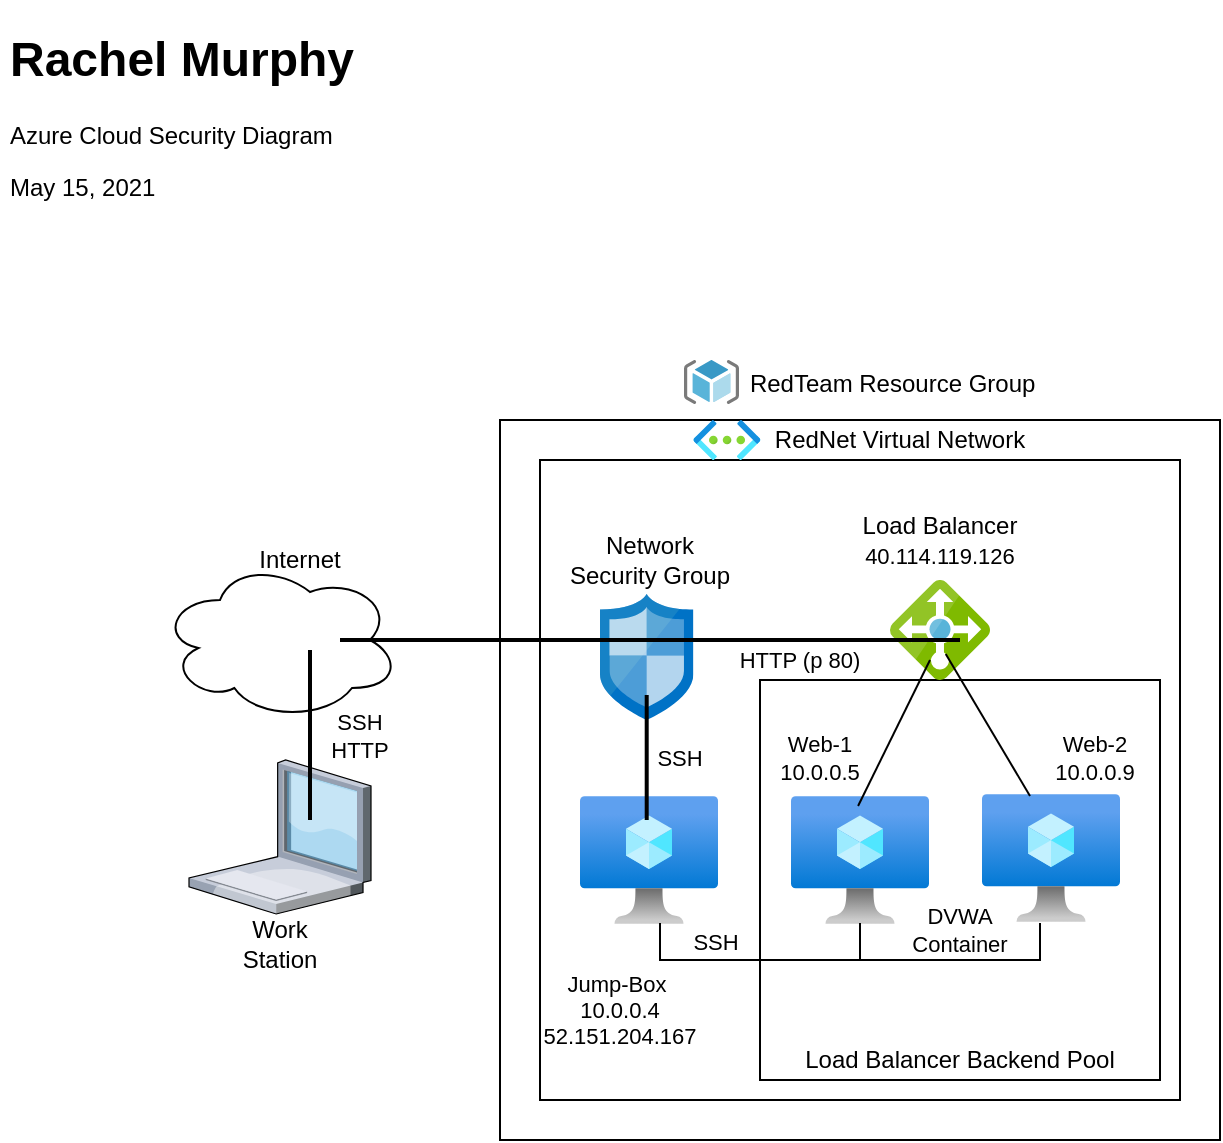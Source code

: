 <mxfile version="14.6.13" type="github">
  <diagram id="xhWEncYnTAK7upbZhdO4" name="Page-1">
    <mxGraphModel dx="1465" dy="1690" grid="1" gridSize="10" guides="1" tooltips="1" connect="1" arrows="1" fold="1" page="1" pageScale="1" pageWidth="850" pageHeight="1100" math="0" shadow="0">
      <root>
        <mxCell id="0" />
        <mxCell id="1" parent="0" />
        <mxCell id="GI7_dzhm72Ke3vOXMHdG-1" value="" style="whiteSpace=wrap;html=1;aspect=fixed;" vertex="1" parent="1">
          <mxGeometry x="220" y="130" width="360" height="360" as="geometry" />
        </mxCell>
        <mxCell id="GI7_dzhm72Ke3vOXMHdG-2" value="" style="whiteSpace=wrap;html=1;aspect=fixed;" vertex="1" parent="1">
          <mxGeometry x="240" y="150" width="320" height="320" as="geometry" />
        </mxCell>
        <mxCell id="GI7_dzhm72Ke3vOXMHdG-3" value="" style="whiteSpace=wrap;html=1;aspect=fixed;" vertex="1" parent="1">
          <mxGeometry x="350" y="260" width="200" height="200" as="geometry" />
        </mxCell>
        <mxCell id="GI7_dzhm72Ke3vOXMHdG-4" value="RedTeam Resource Group&amp;nbsp;" style="text;html=1;strokeColor=none;fillColor=none;align=center;verticalAlign=middle;whiteSpace=wrap;rounded=0;" vertex="1" parent="1">
          <mxGeometry x="298.35" y="102" width="240" height="20" as="geometry" />
        </mxCell>
        <mxCell id="GI7_dzhm72Ke3vOXMHdG-5" value="RedNet Virtual Network" style="text;html=1;strokeColor=none;fillColor=none;align=center;verticalAlign=middle;whiteSpace=wrap;rounded=0;" vertex="1" parent="1">
          <mxGeometry x="300" y="130" width="240" height="20" as="geometry" />
        </mxCell>
        <mxCell id="GI7_dzhm72Ke3vOXMHdG-6" value="" style="ellipse;shape=cloud;whiteSpace=wrap;html=1;" vertex="1" parent="1">
          <mxGeometry x="50" y="200" width="120" height="80" as="geometry" />
        </mxCell>
        <mxCell id="GI7_dzhm72Ke3vOXMHdG-7" value="Internet" style="text;html=1;strokeColor=none;fillColor=none;align=center;verticalAlign=middle;whiteSpace=wrap;rounded=0;" vertex="1" parent="1">
          <mxGeometry x="100" y="190" width="40" height="20" as="geometry" />
        </mxCell>
        <mxCell id="GI7_dzhm72Ke3vOXMHdG-8" value="Load Balancer&lt;br&gt;&lt;span style=&quot;font-size: 11px&quot;&gt;40.114.119.126&lt;/span&gt;" style="text;html=1;strokeColor=none;fillColor=none;align=center;verticalAlign=middle;whiteSpace=wrap;rounded=0;" vertex="1" parent="1">
          <mxGeometry x="395" y="180" width="90" height="20" as="geometry" />
        </mxCell>
        <mxCell id="GI7_dzhm72Ke3vOXMHdG-9" value="&lt;h1&gt;Rachel Murphy&lt;/h1&gt;&lt;p&gt;Azure Cloud Security Diagram&lt;/p&gt;&lt;p&gt;May 15, 2021&lt;/p&gt;" style="text;html=1;strokeColor=none;fillColor=none;spacing=5;spacingTop=-20;whiteSpace=wrap;overflow=hidden;rounded=0;" vertex="1" parent="1">
          <mxGeometry x="-30" y="-70" width="190" height="120" as="geometry" />
        </mxCell>
        <mxCell id="GI7_dzhm72Ke3vOXMHdG-10" value="" style="aspect=fixed;html=1;points=[];align=center;image;fontSize=12;image=img/lib/azure2/compute/Virtual_Machine.svg;" vertex="1" parent="1">
          <mxGeometry x="365.5" y="318" width="69" height="64" as="geometry" />
        </mxCell>
        <mxCell id="GI7_dzhm72Ke3vOXMHdG-11" value="" style="aspect=fixed;html=1;points=[];align=center;image;fontSize=12;image=img/lib/azure2/compute/Virtual_Machine.svg;" vertex="1" parent="1">
          <mxGeometry x="461" y="317" width="69" height="64" as="geometry" />
        </mxCell>
        <mxCell id="GI7_dzhm72Ke3vOXMHdG-12" value="" style="aspect=fixed;html=1;points=[];align=center;image;fontSize=12;image=img/lib/azure2/compute/Virtual_Machine.svg;" vertex="1" parent="1">
          <mxGeometry x="260" y="318" width="69" height="64" as="geometry" />
        </mxCell>
        <mxCell id="GI7_dzhm72Ke3vOXMHdG-14" value="Load Balancer Backend Pool" style="text;html=1;strokeColor=none;fillColor=none;align=center;verticalAlign=middle;whiteSpace=wrap;rounded=0;" vertex="1" parent="1">
          <mxGeometry x="370" y="440" width="160" height="20" as="geometry" />
        </mxCell>
        <mxCell id="GI7_dzhm72Ke3vOXMHdG-15" value="" style="aspect=fixed;html=1;points=[];align=center;image;fontSize=12;image=img/lib/mscae/Network_Security_Groups_Classic.svg;" vertex="1" parent="1">
          <mxGeometry x="270" y="216.89" width="46.7" height="63.11" as="geometry" />
        </mxCell>
        <mxCell id="GI7_dzhm72Ke3vOXMHdG-16" value="Network Security Group" style="text;html=1;strokeColor=none;fillColor=none;align=center;verticalAlign=middle;whiteSpace=wrap;rounded=0;" vertex="1" parent="1">
          <mxGeometry x="250" y="190" width="90" height="20" as="geometry" />
        </mxCell>
        <mxCell id="GI7_dzhm72Ke3vOXMHdG-18" value="" style="aspect=fixed;html=1;points=[];align=center;image;fontSize=12;image=img/lib/mscae/Load_Balancer_feature.svg;" vertex="1" parent="1">
          <mxGeometry x="415" y="210" width="50" height="50" as="geometry" />
        </mxCell>
        <mxCell id="GI7_dzhm72Ke3vOXMHdG-19" value="" style="aspect=fixed;html=1;points=[];align=center;image;fontSize=12;image=img/lib/azure2/networking/Virtual_Networks.svg;" vertex="1" parent="1">
          <mxGeometry x="316.7" y="130" width="33.5" height="20" as="geometry" />
        </mxCell>
        <mxCell id="GI7_dzhm72Ke3vOXMHdG-21" value="" style="line;strokeWidth=2;html=1;" vertex="1" parent="1">
          <mxGeometry x="140" y="235" width="310" height="10" as="geometry" />
        </mxCell>
        <mxCell id="GI7_dzhm72Ke3vOXMHdG-23" value="" style="shape=partialRectangle;whiteSpace=wrap;html=1;bottom=1;right=1;left=1;top=0;fillColor=none;routingCenterX=-0.5;" vertex="1" parent="1">
          <mxGeometry x="400" y="382" width="90" height="18" as="geometry" />
        </mxCell>
        <mxCell id="GI7_dzhm72Ke3vOXMHdG-24" value="" style="shape=partialRectangle;whiteSpace=wrap;html=1;bottom=1;right=1;left=1;top=0;fillColor=none;routingCenterX=-0.5;" vertex="1" parent="1">
          <mxGeometry x="300" y="382" width="100" height="18" as="geometry" />
        </mxCell>
        <mxCell id="GI7_dzhm72Ke3vOXMHdG-25" value="" style="endArrow=none;html=1;exitX=0.486;exitY=0.078;exitDx=0;exitDy=0;exitPerimeter=0;" edge="1" parent="1" source="GI7_dzhm72Ke3vOXMHdG-10">
          <mxGeometry width="50" height="50" relative="1" as="geometry">
            <mxPoint x="384.5" y="300" as="sourcePoint" />
            <mxPoint x="434.5" y="250" as="targetPoint" />
            <Array as="points">
              <mxPoint x="435" y="250" />
            </Array>
          </mxGeometry>
        </mxCell>
        <mxCell id="GI7_dzhm72Ke3vOXMHdG-26" value="" style="endArrow=none;html=1;entryX=0.977;entryY=1.2;entryDx=0;entryDy=0;entryPerimeter=0;" edge="1" parent="1" target="GI7_dzhm72Ke3vOXMHdG-21">
          <mxGeometry width="50" height="50" relative="1" as="geometry">
            <mxPoint x="485" y="318" as="sourcePoint" />
            <mxPoint x="535" y="268" as="targetPoint" />
          </mxGeometry>
        </mxCell>
        <mxCell id="GI7_dzhm72Ke3vOXMHdG-27" value="" style="verticalLabelPosition=bottom;aspect=fixed;html=1;verticalAlign=top;strokeColor=none;align=center;outlineConnect=0;shape=mxgraph.citrix.laptop_1;" vertex="1" parent="1">
          <mxGeometry x="64.5" y="300" width="91" height="77" as="geometry" />
        </mxCell>
        <mxCell id="GI7_dzhm72Ke3vOXMHdG-28" value="" style="line;strokeWidth=2;direction=south;html=1;" vertex="1" parent="1">
          <mxGeometry x="120" y="245" width="10" height="85" as="geometry" />
        </mxCell>
        <mxCell id="GI7_dzhm72Ke3vOXMHdG-29" value="" style="line;strokeWidth=2;direction=south;html=1;" vertex="1" parent="1">
          <mxGeometry x="288.35" y="267.5" width="10" height="62.5" as="geometry" />
        </mxCell>
        <mxCell id="GI7_dzhm72Ke3vOXMHdG-30" value="HTTP (p 80)" style="text;html=1;strokeColor=none;fillColor=none;align=center;verticalAlign=middle;whiteSpace=wrap;rounded=0;fontSize=11;" vertex="1" parent="1">
          <mxGeometry x="325" y="240" width="90" height="20" as="geometry" />
        </mxCell>
        <mxCell id="GI7_dzhm72Ke3vOXMHdG-31" value="SSH" style="text;html=1;strokeColor=none;fillColor=none;align=center;verticalAlign=middle;whiteSpace=wrap;rounded=0;fontSize=11;" vertex="1" parent="1">
          <mxGeometry x="270" y="288.75" width="80" height="20" as="geometry" />
        </mxCell>
        <mxCell id="GI7_dzhm72Ke3vOXMHdG-32" value="SSH" style="text;html=1;strokeColor=none;fillColor=none;align=center;verticalAlign=middle;whiteSpace=wrap;rounded=0;fontSize=11;" vertex="1" parent="1">
          <mxGeometry x="288.35" y="381" width="80" height="20" as="geometry" />
        </mxCell>
        <mxCell id="GI7_dzhm72Ke3vOXMHdG-33" value="DVWA Container" style="text;html=1;strokeColor=none;fillColor=none;align=center;verticalAlign=middle;whiteSpace=wrap;rounded=0;fontSize=11;" vertex="1" parent="1">
          <mxGeometry x="415" y="375" width="70" height="20" as="geometry" />
        </mxCell>
        <mxCell id="GI7_dzhm72Ke3vOXMHdG-34" value="Jump-Box&amp;nbsp;&lt;br&gt;10.0.0.4&lt;br&gt;52.151.204.167" style="text;html=1;strokeColor=none;fillColor=none;align=center;verticalAlign=middle;whiteSpace=wrap;rounded=0;fontSize=11;" vertex="1" parent="1">
          <mxGeometry x="280" y="390" height="70" as="geometry" />
        </mxCell>
        <mxCell id="GI7_dzhm72Ke3vOXMHdG-35" value="Web-1&lt;br&gt;10.0.0.5&lt;br&gt;" style="text;html=1;strokeColor=none;fillColor=none;align=center;verticalAlign=middle;whiteSpace=wrap;rounded=0;fontSize=11;" vertex="1" parent="1">
          <mxGeometry x="339.5" y="288.75" width="80" height="20" as="geometry" />
        </mxCell>
        <mxCell id="GI7_dzhm72Ke3vOXMHdG-36" value="Web-2&lt;br&gt;10.0.0.9&lt;br&gt;" style="text;html=1;strokeColor=none;fillColor=none;align=center;verticalAlign=middle;whiteSpace=wrap;rounded=0;fontSize=11;" vertex="1" parent="1">
          <mxGeometry x="495" y="288.75" width="45" height="20" as="geometry" />
        </mxCell>
        <mxCell id="GI7_dzhm72Ke3vOXMHdG-37" value="SSH&lt;br&gt;HTTP" style="text;html=1;strokeColor=none;fillColor=none;align=center;verticalAlign=middle;whiteSpace=wrap;rounded=0;fontSize=11;" vertex="1" parent="1">
          <mxGeometry x="110" y="277.5" width="80" height="20" as="geometry" />
        </mxCell>
        <mxCell id="GI7_dzhm72Ke3vOXMHdG-38" value="Work Station" style="text;html=1;strokeColor=none;fillColor=none;align=center;verticalAlign=middle;whiteSpace=wrap;rounded=0;" vertex="1" parent="1">
          <mxGeometry x="90" y="382" width="40" height="20" as="geometry" />
        </mxCell>
        <mxCell id="GI7_dzhm72Ke3vOXMHdG-39" value="" style="aspect=fixed;html=1;points=[];align=center;image;fontSize=12;image=img/lib/mscae/ResourceGroup.svg;" vertex="1" parent="1">
          <mxGeometry x="312" y="100" width="27.5" height="22" as="geometry" />
        </mxCell>
      </root>
    </mxGraphModel>
  </diagram>
</mxfile>
